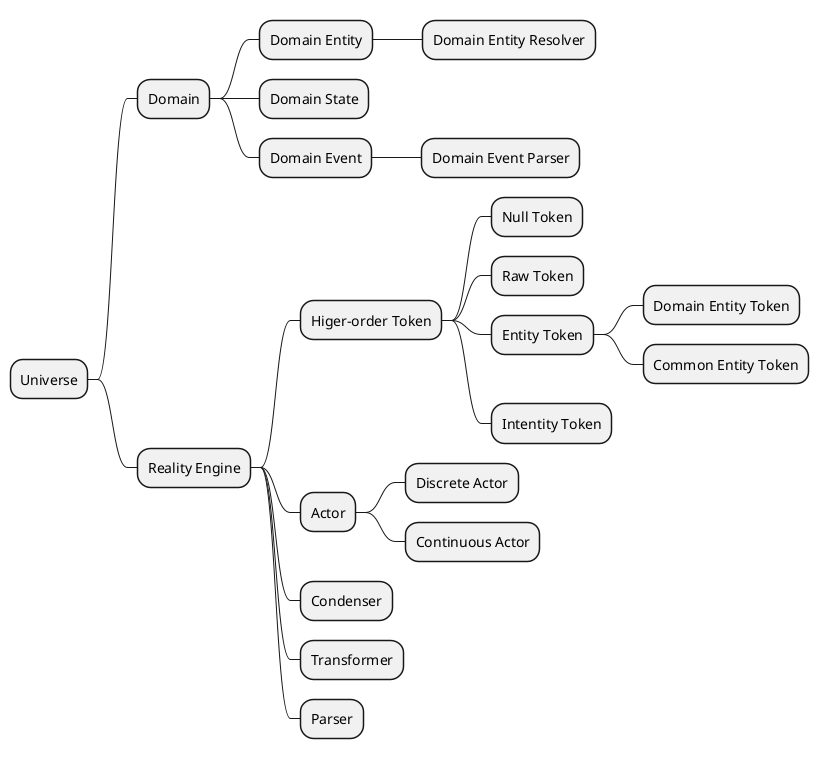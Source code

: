 @startmindmap concepts
* Universe

** Domain

*** Domain Entity
**** Domain Entity Resolver

*** Domain State

*** Domain Event
**** Domain Event Parser

** Reality Engine

*** Higer-order Token
**** Null Token
**** Raw Token
**** Entity Token
***** Domain Entity Token
***** Common Entity Token
**** Intentity Token

*** Actor
**** Discrete Actor
**** Continuous Actor

*** Condenser
*** Transformer
*** Parser
@endmindmap
